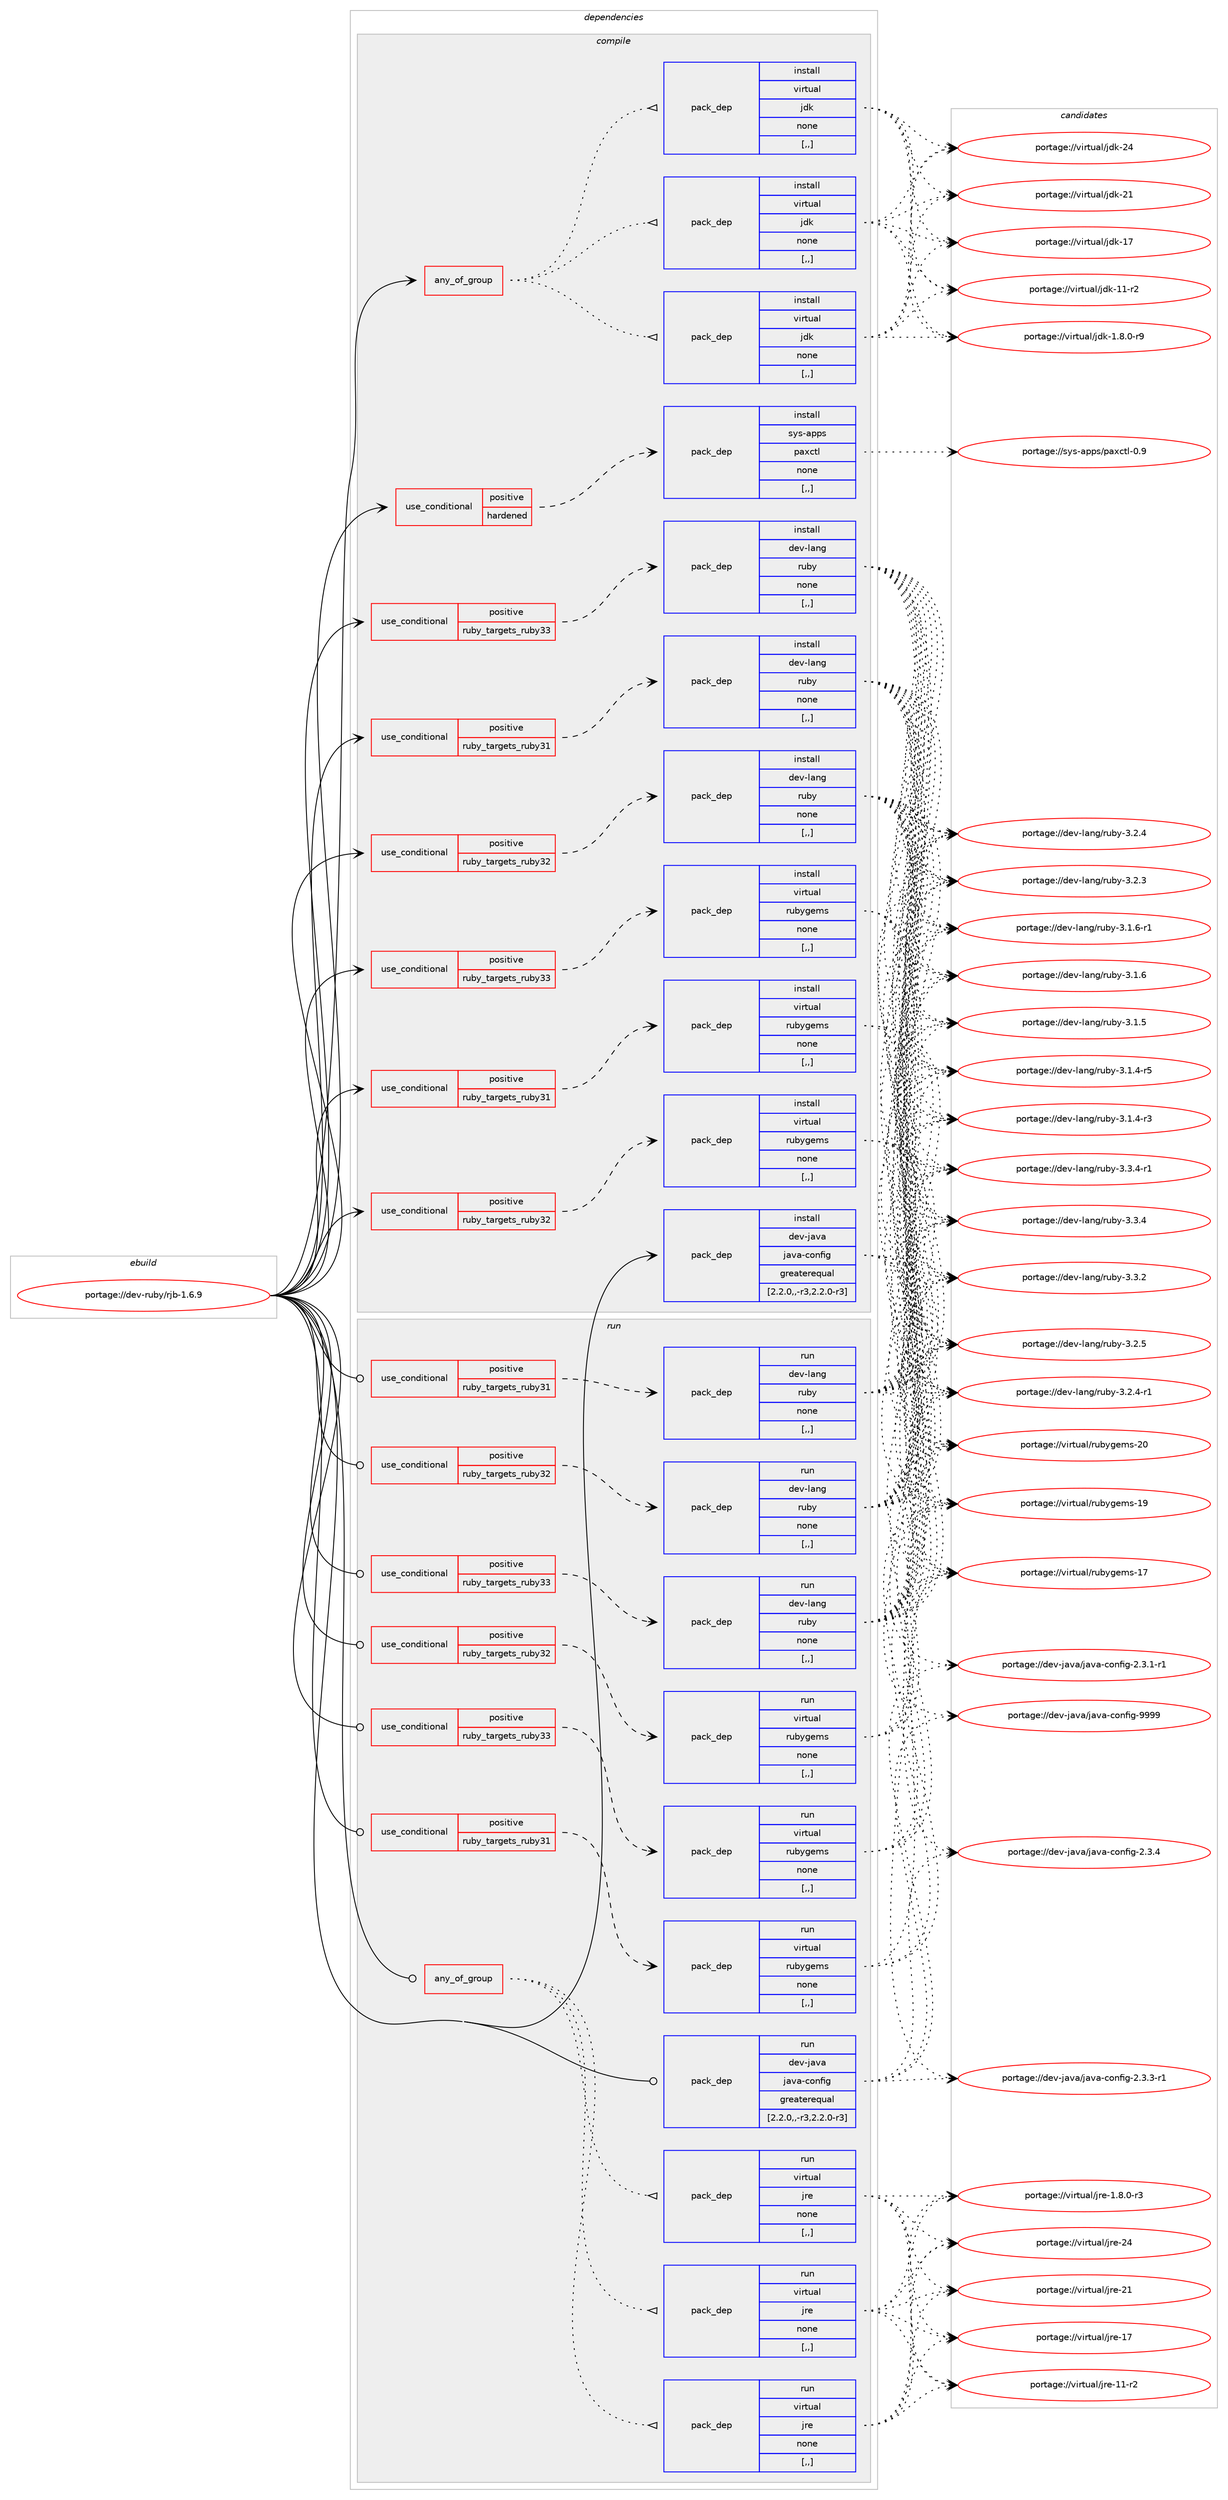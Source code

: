 digraph prolog {

# *************
# Graph options
# *************

newrank=true;
concentrate=true;
compound=true;
graph [rankdir=LR,fontname=Helvetica,fontsize=10,ranksep=1.5];#, ranksep=2.5, nodesep=0.2];
edge  [arrowhead=vee];
node  [fontname=Helvetica,fontsize=10];

# **********
# The ebuild
# **********

subgraph cluster_leftcol {
color=gray;
label=<<i>ebuild</i>>;
id [label="portage://dev-ruby/rjb-1.6.9", color=red, width=4, href="../dev-ruby/rjb-1.6.9.svg"];
}

# ****************
# The dependencies
# ****************

subgraph cluster_midcol {
color=gray;
label=<<i>dependencies</i>>;
subgraph cluster_compile {
fillcolor="#eeeeee";
style=filled;
label=<<i>compile</i>>;
subgraph any1208 {
dependency198813 [label=<<TABLE BORDER="0" CELLBORDER="1" CELLSPACING="0" CELLPADDING="4"><TR><TD CELLPADDING="10">any_of_group</TD></TR></TABLE>>, shape=none, color=red];subgraph pack142879 {
dependency198814 [label=<<TABLE BORDER="0" CELLBORDER="1" CELLSPACING="0" CELLPADDING="4" WIDTH="220"><TR><TD ROWSPAN="6" CELLPADDING="30">pack_dep</TD></TR><TR><TD WIDTH="110">install</TD></TR><TR><TD>virtual</TD></TR><TR><TD>jdk</TD></TR><TR><TD>none</TD></TR><TR><TD>[,,]</TD></TR></TABLE>>, shape=none, color=blue];
}
dependency198813:e -> dependency198814:w [weight=20,style="dotted",arrowhead="oinv"];
subgraph pack142880 {
dependency198815 [label=<<TABLE BORDER="0" CELLBORDER="1" CELLSPACING="0" CELLPADDING="4" WIDTH="220"><TR><TD ROWSPAN="6" CELLPADDING="30">pack_dep</TD></TR><TR><TD WIDTH="110">install</TD></TR><TR><TD>virtual</TD></TR><TR><TD>jdk</TD></TR><TR><TD>none</TD></TR><TR><TD>[,,]</TD></TR></TABLE>>, shape=none, color=blue];
}
dependency198813:e -> dependency198815:w [weight=20,style="dotted",arrowhead="oinv"];
subgraph pack142881 {
dependency198816 [label=<<TABLE BORDER="0" CELLBORDER="1" CELLSPACING="0" CELLPADDING="4" WIDTH="220"><TR><TD ROWSPAN="6" CELLPADDING="30">pack_dep</TD></TR><TR><TD WIDTH="110">install</TD></TR><TR><TD>virtual</TD></TR><TR><TD>jdk</TD></TR><TR><TD>none</TD></TR><TR><TD>[,,]</TD></TR></TABLE>>, shape=none, color=blue];
}
dependency198813:e -> dependency198816:w [weight=20,style="dotted",arrowhead="oinv"];
}
id:e -> dependency198813:w [weight=20,style="solid",arrowhead="vee"];
subgraph cond54576 {
dependency198817 [label=<<TABLE BORDER="0" CELLBORDER="1" CELLSPACING="0" CELLPADDING="4"><TR><TD ROWSPAN="3" CELLPADDING="10">use_conditional</TD></TR><TR><TD>positive</TD></TR><TR><TD>hardened</TD></TR></TABLE>>, shape=none, color=red];
subgraph pack142882 {
dependency198818 [label=<<TABLE BORDER="0" CELLBORDER="1" CELLSPACING="0" CELLPADDING="4" WIDTH="220"><TR><TD ROWSPAN="6" CELLPADDING="30">pack_dep</TD></TR><TR><TD WIDTH="110">install</TD></TR><TR><TD>sys-apps</TD></TR><TR><TD>paxctl</TD></TR><TR><TD>none</TD></TR><TR><TD>[,,]</TD></TR></TABLE>>, shape=none, color=blue];
}
dependency198817:e -> dependency198818:w [weight=20,style="dashed",arrowhead="vee"];
}
id:e -> dependency198817:w [weight=20,style="solid",arrowhead="vee"];
subgraph cond54577 {
dependency198819 [label=<<TABLE BORDER="0" CELLBORDER="1" CELLSPACING="0" CELLPADDING="4"><TR><TD ROWSPAN="3" CELLPADDING="10">use_conditional</TD></TR><TR><TD>positive</TD></TR><TR><TD>ruby_targets_ruby31</TD></TR></TABLE>>, shape=none, color=red];
subgraph pack142883 {
dependency198820 [label=<<TABLE BORDER="0" CELLBORDER="1" CELLSPACING="0" CELLPADDING="4" WIDTH="220"><TR><TD ROWSPAN="6" CELLPADDING="30">pack_dep</TD></TR><TR><TD WIDTH="110">install</TD></TR><TR><TD>dev-lang</TD></TR><TR><TD>ruby</TD></TR><TR><TD>none</TD></TR><TR><TD>[,,]</TD></TR></TABLE>>, shape=none, color=blue];
}
dependency198819:e -> dependency198820:w [weight=20,style="dashed",arrowhead="vee"];
}
id:e -> dependency198819:w [weight=20,style="solid",arrowhead="vee"];
subgraph cond54578 {
dependency198821 [label=<<TABLE BORDER="0" CELLBORDER="1" CELLSPACING="0" CELLPADDING="4"><TR><TD ROWSPAN="3" CELLPADDING="10">use_conditional</TD></TR><TR><TD>positive</TD></TR><TR><TD>ruby_targets_ruby31</TD></TR></TABLE>>, shape=none, color=red];
subgraph pack142884 {
dependency198822 [label=<<TABLE BORDER="0" CELLBORDER="1" CELLSPACING="0" CELLPADDING="4" WIDTH="220"><TR><TD ROWSPAN="6" CELLPADDING="30">pack_dep</TD></TR><TR><TD WIDTH="110">install</TD></TR><TR><TD>virtual</TD></TR><TR><TD>rubygems</TD></TR><TR><TD>none</TD></TR><TR><TD>[,,]</TD></TR></TABLE>>, shape=none, color=blue];
}
dependency198821:e -> dependency198822:w [weight=20,style="dashed",arrowhead="vee"];
}
id:e -> dependency198821:w [weight=20,style="solid",arrowhead="vee"];
subgraph cond54579 {
dependency198823 [label=<<TABLE BORDER="0" CELLBORDER="1" CELLSPACING="0" CELLPADDING="4"><TR><TD ROWSPAN="3" CELLPADDING="10">use_conditional</TD></TR><TR><TD>positive</TD></TR><TR><TD>ruby_targets_ruby32</TD></TR></TABLE>>, shape=none, color=red];
subgraph pack142885 {
dependency198824 [label=<<TABLE BORDER="0" CELLBORDER="1" CELLSPACING="0" CELLPADDING="4" WIDTH="220"><TR><TD ROWSPAN="6" CELLPADDING="30">pack_dep</TD></TR><TR><TD WIDTH="110">install</TD></TR><TR><TD>dev-lang</TD></TR><TR><TD>ruby</TD></TR><TR><TD>none</TD></TR><TR><TD>[,,]</TD></TR></TABLE>>, shape=none, color=blue];
}
dependency198823:e -> dependency198824:w [weight=20,style="dashed",arrowhead="vee"];
}
id:e -> dependency198823:w [weight=20,style="solid",arrowhead="vee"];
subgraph cond54580 {
dependency198825 [label=<<TABLE BORDER="0" CELLBORDER="1" CELLSPACING="0" CELLPADDING="4"><TR><TD ROWSPAN="3" CELLPADDING="10">use_conditional</TD></TR><TR><TD>positive</TD></TR><TR><TD>ruby_targets_ruby32</TD></TR></TABLE>>, shape=none, color=red];
subgraph pack142886 {
dependency198826 [label=<<TABLE BORDER="0" CELLBORDER="1" CELLSPACING="0" CELLPADDING="4" WIDTH="220"><TR><TD ROWSPAN="6" CELLPADDING="30">pack_dep</TD></TR><TR><TD WIDTH="110">install</TD></TR><TR><TD>virtual</TD></TR><TR><TD>rubygems</TD></TR><TR><TD>none</TD></TR><TR><TD>[,,]</TD></TR></TABLE>>, shape=none, color=blue];
}
dependency198825:e -> dependency198826:w [weight=20,style="dashed",arrowhead="vee"];
}
id:e -> dependency198825:w [weight=20,style="solid",arrowhead="vee"];
subgraph cond54581 {
dependency198827 [label=<<TABLE BORDER="0" CELLBORDER="1" CELLSPACING="0" CELLPADDING="4"><TR><TD ROWSPAN="3" CELLPADDING="10">use_conditional</TD></TR><TR><TD>positive</TD></TR><TR><TD>ruby_targets_ruby33</TD></TR></TABLE>>, shape=none, color=red];
subgraph pack142887 {
dependency198828 [label=<<TABLE BORDER="0" CELLBORDER="1" CELLSPACING="0" CELLPADDING="4" WIDTH="220"><TR><TD ROWSPAN="6" CELLPADDING="30">pack_dep</TD></TR><TR><TD WIDTH="110">install</TD></TR><TR><TD>dev-lang</TD></TR><TR><TD>ruby</TD></TR><TR><TD>none</TD></TR><TR><TD>[,,]</TD></TR></TABLE>>, shape=none, color=blue];
}
dependency198827:e -> dependency198828:w [weight=20,style="dashed",arrowhead="vee"];
}
id:e -> dependency198827:w [weight=20,style="solid",arrowhead="vee"];
subgraph cond54582 {
dependency198829 [label=<<TABLE BORDER="0" CELLBORDER="1" CELLSPACING="0" CELLPADDING="4"><TR><TD ROWSPAN="3" CELLPADDING="10">use_conditional</TD></TR><TR><TD>positive</TD></TR><TR><TD>ruby_targets_ruby33</TD></TR></TABLE>>, shape=none, color=red];
subgraph pack142888 {
dependency198830 [label=<<TABLE BORDER="0" CELLBORDER="1" CELLSPACING="0" CELLPADDING="4" WIDTH="220"><TR><TD ROWSPAN="6" CELLPADDING="30">pack_dep</TD></TR><TR><TD WIDTH="110">install</TD></TR><TR><TD>virtual</TD></TR><TR><TD>rubygems</TD></TR><TR><TD>none</TD></TR><TR><TD>[,,]</TD></TR></TABLE>>, shape=none, color=blue];
}
dependency198829:e -> dependency198830:w [weight=20,style="dashed",arrowhead="vee"];
}
id:e -> dependency198829:w [weight=20,style="solid",arrowhead="vee"];
subgraph pack142889 {
dependency198831 [label=<<TABLE BORDER="0" CELLBORDER="1" CELLSPACING="0" CELLPADDING="4" WIDTH="220"><TR><TD ROWSPAN="6" CELLPADDING="30">pack_dep</TD></TR><TR><TD WIDTH="110">install</TD></TR><TR><TD>dev-java</TD></TR><TR><TD>java-config</TD></TR><TR><TD>greaterequal</TD></TR><TR><TD>[2.2.0,,-r3,2.2.0-r3]</TD></TR></TABLE>>, shape=none, color=blue];
}
id:e -> dependency198831:w [weight=20,style="solid",arrowhead="vee"];
}
subgraph cluster_compileandrun {
fillcolor="#eeeeee";
style=filled;
label=<<i>compile and run</i>>;
}
subgraph cluster_run {
fillcolor="#eeeeee";
style=filled;
label=<<i>run</i>>;
subgraph any1209 {
dependency198832 [label=<<TABLE BORDER="0" CELLBORDER="1" CELLSPACING="0" CELLPADDING="4"><TR><TD CELLPADDING="10">any_of_group</TD></TR></TABLE>>, shape=none, color=red];subgraph pack142890 {
dependency198833 [label=<<TABLE BORDER="0" CELLBORDER="1" CELLSPACING="0" CELLPADDING="4" WIDTH="220"><TR><TD ROWSPAN="6" CELLPADDING="30">pack_dep</TD></TR><TR><TD WIDTH="110">run</TD></TR><TR><TD>virtual</TD></TR><TR><TD>jre</TD></TR><TR><TD>none</TD></TR><TR><TD>[,,]</TD></TR></TABLE>>, shape=none, color=blue];
}
dependency198832:e -> dependency198833:w [weight=20,style="dotted",arrowhead="oinv"];
subgraph pack142891 {
dependency198834 [label=<<TABLE BORDER="0" CELLBORDER="1" CELLSPACING="0" CELLPADDING="4" WIDTH="220"><TR><TD ROWSPAN="6" CELLPADDING="30">pack_dep</TD></TR><TR><TD WIDTH="110">run</TD></TR><TR><TD>virtual</TD></TR><TR><TD>jre</TD></TR><TR><TD>none</TD></TR><TR><TD>[,,]</TD></TR></TABLE>>, shape=none, color=blue];
}
dependency198832:e -> dependency198834:w [weight=20,style="dotted",arrowhead="oinv"];
subgraph pack142892 {
dependency198835 [label=<<TABLE BORDER="0" CELLBORDER="1" CELLSPACING="0" CELLPADDING="4" WIDTH="220"><TR><TD ROWSPAN="6" CELLPADDING="30">pack_dep</TD></TR><TR><TD WIDTH="110">run</TD></TR><TR><TD>virtual</TD></TR><TR><TD>jre</TD></TR><TR><TD>none</TD></TR><TR><TD>[,,]</TD></TR></TABLE>>, shape=none, color=blue];
}
dependency198832:e -> dependency198835:w [weight=20,style="dotted",arrowhead="oinv"];
}
id:e -> dependency198832:w [weight=20,style="solid",arrowhead="odot"];
subgraph cond54583 {
dependency198836 [label=<<TABLE BORDER="0" CELLBORDER="1" CELLSPACING="0" CELLPADDING="4"><TR><TD ROWSPAN="3" CELLPADDING="10">use_conditional</TD></TR><TR><TD>positive</TD></TR><TR><TD>ruby_targets_ruby31</TD></TR></TABLE>>, shape=none, color=red];
subgraph pack142893 {
dependency198837 [label=<<TABLE BORDER="0" CELLBORDER="1" CELLSPACING="0" CELLPADDING="4" WIDTH="220"><TR><TD ROWSPAN="6" CELLPADDING="30">pack_dep</TD></TR><TR><TD WIDTH="110">run</TD></TR><TR><TD>dev-lang</TD></TR><TR><TD>ruby</TD></TR><TR><TD>none</TD></TR><TR><TD>[,,]</TD></TR></TABLE>>, shape=none, color=blue];
}
dependency198836:e -> dependency198837:w [weight=20,style="dashed",arrowhead="vee"];
}
id:e -> dependency198836:w [weight=20,style="solid",arrowhead="odot"];
subgraph cond54584 {
dependency198838 [label=<<TABLE BORDER="0" CELLBORDER="1" CELLSPACING="0" CELLPADDING="4"><TR><TD ROWSPAN="3" CELLPADDING="10">use_conditional</TD></TR><TR><TD>positive</TD></TR><TR><TD>ruby_targets_ruby31</TD></TR></TABLE>>, shape=none, color=red];
subgraph pack142894 {
dependency198839 [label=<<TABLE BORDER="0" CELLBORDER="1" CELLSPACING="0" CELLPADDING="4" WIDTH="220"><TR><TD ROWSPAN="6" CELLPADDING="30">pack_dep</TD></TR><TR><TD WIDTH="110">run</TD></TR><TR><TD>virtual</TD></TR><TR><TD>rubygems</TD></TR><TR><TD>none</TD></TR><TR><TD>[,,]</TD></TR></TABLE>>, shape=none, color=blue];
}
dependency198838:e -> dependency198839:w [weight=20,style="dashed",arrowhead="vee"];
}
id:e -> dependency198838:w [weight=20,style="solid",arrowhead="odot"];
subgraph cond54585 {
dependency198840 [label=<<TABLE BORDER="0" CELLBORDER="1" CELLSPACING="0" CELLPADDING="4"><TR><TD ROWSPAN="3" CELLPADDING="10">use_conditional</TD></TR><TR><TD>positive</TD></TR><TR><TD>ruby_targets_ruby32</TD></TR></TABLE>>, shape=none, color=red];
subgraph pack142895 {
dependency198841 [label=<<TABLE BORDER="0" CELLBORDER="1" CELLSPACING="0" CELLPADDING="4" WIDTH="220"><TR><TD ROWSPAN="6" CELLPADDING="30">pack_dep</TD></TR><TR><TD WIDTH="110">run</TD></TR><TR><TD>dev-lang</TD></TR><TR><TD>ruby</TD></TR><TR><TD>none</TD></TR><TR><TD>[,,]</TD></TR></TABLE>>, shape=none, color=blue];
}
dependency198840:e -> dependency198841:w [weight=20,style="dashed",arrowhead="vee"];
}
id:e -> dependency198840:w [weight=20,style="solid",arrowhead="odot"];
subgraph cond54586 {
dependency198842 [label=<<TABLE BORDER="0" CELLBORDER="1" CELLSPACING="0" CELLPADDING="4"><TR><TD ROWSPAN="3" CELLPADDING="10">use_conditional</TD></TR><TR><TD>positive</TD></TR><TR><TD>ruby_targets_ruby32</TD></TR></TABLE>>, shape=none, color=red];
subgraph pack142896 {
dependency198843 [label=<<TABLE BORDER="0" CELLBORDER="1" CELLSPACING="0" CELLPADDING="4" WIDTH="220"><TR><TD ROWSPAN="6" CELLPADDING="30">pack_dep</TD></TR><TR><TD WIDTH="110">run</TD></TR><TR><TD>virtual</TD></TR><TR><TD>rubygems</TD></TR><TR><TD>none</TD></TR><TR><TD>[,,]</TD></TR></TABLE>>, shape=none, color=blue];
}
dependency198842:e -> dependency198843:w [weight=20,style="dashed",arrowhead="vee"];
}
id:e -> dependency198842:w [weight=20,style="solid",arrowhead="odot"];
subgraph cond54587 {
dependency198844 [label=<<TABLE BORDER="0" CELLBORDER="1" CELLSPACING="0" CELLPADDING="4"><TR><TD ROWSPAN="3" CELLPADDING="10">use_conditional</TD></TR><TR><TD>positive</TD></TR><TR><TD>ruby_targets_ruby33</TD></TR></TABLE>>, shape=none, color=red];
subgraph pack142897 {
dependency198845 [label=<<TABLE BORDER="0" CELLBORDER="1" CELLSPACING="0" CELLPADDING="4" WIDTH="220"><TR><TD ROWSPAN="6" CELLPADDING="30">pack_dep</TD></TR><TR><TD WIDTH="110">run</TD></TR><TR><TD>dev-lang</TD></TR><TR><TD>ruby</TD></TR><TR><TD>none</TD></TR><TR><TD>[,,]</TD></TR></TABLE>>, shape=none, color=blue];
}
dependency198844:e -> dependency198845:w [weight=20,style="dashed",arrowhead="vee"];
}
id:e -> dependency198844:w [weight=20,style="solid",arrowhead="odot"];
subgraph cond54588 {
dependency198846 [label=<<TABLE BORDER="0" CELLBORDER="1" CELLSPACING="0" CELLPADDING="4"><TR><TD ROWSPAN="3" CELLPADDING="10">use_conditional</TD></TR><TR><TD>positive</TD></TR><TR><TD>ruby_targets_ruby33</TD></TR></TABLE>>, shape=none, color=red];
subgraph pack142898 {
dependency198847 [label=<<TABLE BORDER="0" CELLBORDER="1" CELLSPACING="0" CELLPADDING="4" WIDTH="220"><TR><TD ROWSPAN="6" CELLPADDING="30">pack_dep</TD></TR><TR><TD WIDTH="110">run</TD></TR><TR><TD>virtual</TD></TR><TR><TD>rubygems</TD></TR><TR><TD>none</TD></TR><TR><TD>[,,]</TD></TR></TABLE>>, shape=none, color=blue];
}
dependency198846:e -> dependency198847:w [weight=20,style="dashed",arrowhead="vee"];
}
id:e -> dependency198846:w [weight=20,style="solid",arrowhead="odot"];
subgraph pack142899 {
dependency198848 [label=<<TABLE BORDER="0" CELLBORDER="1" CELLSPACING="0" CELLPADDING="4" WIDTH="220"><TR><TD ROWSPAN="6" CELLPADDING="30">pack_dep</TD></TR><TR><TD WIDTH="110">run</TD></TR><TR><TD>dev-java</TD></TR><TR><TD>java-config</TD></TR><TR><TD>greaterequal</TD></TR><TR><TD>[2.2.0,,-r3,2.2.0-r3]</TD></TR></TABLE>>, shape=none, color=blue];
}
id:e -> dependency198848:w [weight=20,style="solid",arrowhead="odot"];
}
}

# **************
# The candidates
# **************

subgraph cluster_choices {
rank=same;
color=gray;
label=<<i>candidates</i>>;

subgraph choice142879 {
color=black;
nodesep=1;
choice1181051141161179710847106100107455052 [label="portage://virtual/jdk-24", color=red, width=4,href="../virtual/jdk-24.svg"];
choice1181051141161179710847106100107455049 [label="portage://virtual/jdk-21", color=red, width=4,href="../virtual/jdk-21.svg"];
choice1181051141161179710847106100107454955 [label="portage://virtual/jdk-17", color=red, width=4,href="../virtual/jdk-17.svg"];
choice11810511411611797108471061001074549494511450 [label="portage://virtual/jdk-11-r2", color=red, width=4,href="../virtual/jdk-11-r2.svg"];
choice11810511411611797108471061001074549465646484511457 [label="portage://virtual/jdk-1.8.0-r9", color=red, width=4,href="../virtual/jdk-1.8.0-r9.svg"];
dependency198814:e -> choice1181051141161179710847106100107455052:w [style=dotted,weight="100"];
dependency198814:e -> choice1181051141161179710847106100107455049:w [style=dotted,weight="100"];
dependency198814:e -> choice1181051141161179710847106100107454955:w [style=dotted,weight="100"];
dependency198814:e -> choice11810511411611797108471061001074549494511450:w [style=dotted,weight="100"];
dependency198814:e -> choice11810511411611797108471061001074549465646484511457:w [style=dotted,weight="100"];
}
subgraph choice142880 {
color=black;
nodesep=1;
choice1181051141161179710847106100107455052 [label="portage://virtual/jdk-24", color=red, width=4,href="../virtual/jdk-24.svg"];
choice1181051141161179710847106100107455049 [label="portage://virtual/jdk-21", color=red, width=4,href="../virtual/jdk-21.svg"];
choice1181051141161179710847106100107454955 [label="portage://virtual/jdk-17", color=red, width=4,href="../virtual/jdk-17.svg"];
choice11810511411611797108471061001074549494511450 [label="portage://virtual/jdk-11-r2", color=red, width=4,href="../virtual/jdk-11-r2.svg"];
choice11810511411611797108471061001074549465646484511457 [label="portage://virtual/jdk-1.8.0-r9", color=red, width=4,href="../virtual/jdk-1.8.0-r9.svg"];
dependency198815:e -> choice1181051141161179710847106100107455052:w [style=dotted,weight="100"];
dependency198815:e -> choice1181051141161179710847106100107455049:w [style=dotted,weight="100"];
dependency198815:e -> choice1181051141161179710847106100107454955:w [style=dotted,weight="100"];
dependency198815:e -> choice11810511411611797108471061001074549494511450:w [style=dotted,weight="100"];
dependency198815:e -> choice11810511411611797108471061001074549465646484511457:w [style=dotted,weight="100"];
}
subgraph choice142881 {
color=black;
nodesep=1;
choice1181051141161179710847106100107455052 [label="portage://virtual/jdk-24", color=red, width=4,href="../virtual/jdk-24.svg"];
choice1181051141161179710847106100107455049 [label="portage://virtual/jdk-21", color=red, width=4,href="../virtual/jdk-21.svg"];
choice1181051141161179710847106100107454955 [label="portage://virtual/jdk-17", color=red, width=4,href="../virtual/jdk-17.svg"];
choice11810511411611797108471061001074549494511450 [label="portage://virtual/jdk-11-r2", color=red, width=4,href="../virtual/jdk-11-r2.svg"];
choice11810511411611797108471061001074549465646484511457 [label="portage://virtual/jdk-1.8.0-r9", color=red, width=4,href="../virtual/jdk-1.8.0-r9.svg"];
dependency198816:e -> choice1181051141161179710847106100107455052:w [style=dotted,weight="100"];
dependency198816:e -> choice1181051141161179710847106100107455049:w [style=dotted,weight="100"];
dependency198816:e -> choice1181051141161179710847106100107454955:w [style=dotted,weight="100"];
dependency198816:e -> choice11810511411611797108471061001074549494511450:w [style=dotted,weight="100"];
dependency198816:e -> choice11810511411611797108471061001074549465646484511457:w [style=dotted,weight="100"];
}
subgraph choice142882 {
color=black;
nodesep=1;
choice115121115459711211211547112971209911610845484657 [label="portage://sys-apps/paxctl-0.9", color=red, width=4,href="../sys-apps/paxctl-0.9.svg"];
dependency198818:e -> choice115121115459711211211547112971209911610845484657:w [style=dotted,weight="100"];
}
subgraph choice142883 {
color=black;
nodesep=1;
choice100101118451089711010347114117981214551465146524511449 [label="portage://dev-lang/ruby-3.3.4-r1", color=red, width=4,href="../dev-lang/ruby-3.3.4-r1.svg"];
choice10010111845108971101034711411798121455146514652 [label="portage://dev-lang/ruby-3.3.4", color=red, width=4,href="../dev-lang/ruby-3.3.4.svg"];
choice10010111845108971101034711411798121455146514650 [label="portage://dev-lang/ruby-3.3.2", color=red, width=4,href="../dev-lang/ruby-3.3.2.svg"];
choice10010111845108971101034711411798121455146504653 [label="portage://dev-lang/ruby-3.2.5", color=red, width=4,href="../dev-lang/ruby-3.2.5.svg"];
choice100101118451089711010347114117981214551465046524511449 [label="portage://dev-lang/ruby-3.2.4-r1", color=red, width=4,href="../dev-lang/ruby-3.2.4-r1.svg"];
choice10010111845108971101034711411798121455146504652 [label="portage://dev-lang/ruby-3.2.4", color=red, width=4,href="../dev-lang/ruby-3.2.4.svg"];
choice10010111845108971101034711411798121455146504651 [label="portage://dev-lang/ruby-3.2.3", color=red, width=4,href="../dev-lang/ruby-3.2.3.svg"];
choice100101118451089711010347114117981214551464946544511449 [label="portage://dev-lang/ruby-3.1.6-r1", color=red, width=4,href="../dev-lang/ruby-3.1.6-r1.svg"];
choice10010111845108971101034711411798121455146494654 [label="portage://dev-lang/ruby-3.1.6", color=red, width=4,href="../dev-lang/ruby-3.1.6.svg"];
choice10010111845108971101034711411798121455146494653 [label="portage://dev-lang/ruby-3.1.5", color=red, width=4,href="../dev-lang/ruby-3.1.5.svg"];
choice100101118451089711010347114117981214551464946524511453 [label="portage://dev-lang/ruby-3.1.4-r5", color=red, width=4,href="../dev-lang/ruby-3.1.4-r5.svg"];
choice100101118451089711010347114117981214551464946524511451 [label="portage://dev-lang/ruby-3.1.4-r3", color=red, width=4,href="../dev-lang/ruby-3.1.4-r3.svg"];
dependency198820:e -> choice100101118451089711010347114117981214551465146524511449:w [style=dotted,weight="100"];
dependency198820:e -> choice10010111845108971101034711411798121455146514652:w [style=dotted,weight="100"];
dependency198820:e -> choice10010111845108971101034711411798121455146514650:w [style=dotted,weight="100"];
dependency198820:e -> choice10010111845108971101034711411798121455146504653:w [style=dotted,weight="100"];
dependency198820:e -> choice100101118451089711010347114117981214551465046524511449:w [style=dotted,weight="100"];
dependency198820:e -> choice10010111845108971101034711411798121455146504652:w [style=dotted,weight="100"];
dependency198820:e -> choice10010111845108971101034711411798121455146504651:w [style=dotted,weight="100"];
dependency198820:e -> choice100101118451089711010347114117981214551464946544511449:w [style=dotted,weight="100"];
dependency198820:e -> choice10010111845108971101034711411798121455146494654:w [style=dotted,weight="100"];
dependency198820:e -> choice10010111845108971101034711411798121455146494653:w [style=dotted,weight="100"];
dependency198820:e -> choice100101118451089711010347114117981214551464946524511453:w [style=dotted,weight="100"];
dependency198820:e -> choice100101118451089711010347114117981214551464946524511451:w [style=dotted,weight="100"];
}
subgraph choice142884 {
color=black;
nodesep=1;
choice118105114116117971084711411798121103101109115455048 [label="portage://virtual/rubygems-20", color=red, width=4,href="../virtual/rubygems-20.svg"];
choice118105114116117971084711411798121103101109115454957 [label="portage://virtual/rubygems-19", color=red, width=4,href="../virtual/rubygems-19.svg"];
choice118105114116117971084711411798121103101109115454955 [label="portage://virtual/rubygems-17", color=red, width=4,href="../virtual/rubygems-17.svg"];
dependency198822:e -> choice118105114116117971084711411798121103101109115455048:w [style=dotted,weight="100"];
dependency198822:e -> choice118105114116117971084711411798121103101109115454957:w [style=dotted,weight="100"];
dependency198822:e -> choice118105114116117971084711411798121103101109115454955:w [style=dotted,weight="100"];
}
subgraph choice142885 {
color=black;
nodesep=1;
choice100101118451089711010347114117981214551465146524511449 [label="portage://dev-lang/ruby-3.3.4-r1", color=red, width=4,href="../dev-lang/ruby-3.3.4-r1.svg"];
choice10010111845108971101034711411798121455146514652 [label="portage://dev-lang/ruby-3.3.4", color=red, width=4,href="../dev-lang/ruby-3.3.4.svg"];
choice10010111845108971101034711411798121455146514650 [label="portage://dev-lang/ruby-3.3.2", color=red, width=4,href="../dev-lang/ruby-3.3.2.svg"];
choice10010111845108971101034711411798121455146504653 [label="portage://dev-lang/ruby-3.2.5", color=red, width=4,href="../dev-lang/ruby-3.2.5.svg"];
choice100101118451089711010347114117981214551465046524511449 [label="portage://dev-lang/ruby-3.2.4-r1", color=red, width=4,href="../dev-lang/ruby-3.2.4-r1.svg"];
choice10010111845108971101034711411798121455146504652 [label="portage://dev-lang/ruby-3.2.4", color=red, width=4,href="../dev-lang/ruby-3.2.4.svg"];
choice10010111845108971101034711411798121455146504651 [label="portage://dev-lang/ruby-3.2.3", color=red, width=4,href="../dev-lang/ruby-3.2.3.svg"];
choice100101118451089711010347114117981214551464946544511449 [label="portage://dev-lang/ruby-3.1.6-r1", color=red, width=4,href="../dev-lang/ruby-3.1.6-r1.svg"];
choice10010111845108971101034711411798121455146494654 [label="portage://dev-lang/ruby-3.1.6", color=red, width=4,href="../dev-lang/ruby-3.1.6.svg"];
choice10010111845108971101034711411798121455146494653 [label="portage://dev-lang/ruby-3.1.5", color=red, width=4,href="../dev-lang/ruby-3.1.5.svg"];
choice100101118451089711010347114117981214551464946524511453 [label="portage://dev-lang/ruby-3.1.4-r5", color=red, width=4,href="../dev-lang/ruby-3.1.4-r5.svg"];
choice100101118451089711010347114117981214551464946524511451 [label="portage://dev-lang/ruby-3.1.4-r3", color=red, width=4,href="../dev-lang/ruby-3.1.4-r3.svg"];
dependency198824:e -> choice100101118451089711010347114117981214551465146524511449:w [style=dotted,weight="100"];
dependency198824:e -> choice10010111845108971101034711411798121455146514652:w [style=dotted,weight="100"];
dependency198824:e -> choice10010111845108971101034711411798121455146514650:w [style=dotted,weight="100"];
dependency198824:e -> choice10010111845108971101034711411798121455146504653:w [style=dotted,weight="100"];
dependency198824:e -> choice100101118451089711010347114117981214551465046524511449:w [style=dotted,weight="100"];
dependency198824:e -> choice10010111845108971101034711411798121455146504652:w [style=dotted,weight="100"];
dependency198824:e -> choice10010111845108971101034711411798121455146504651:w [style=dotted,weight="100"];
dependency198824:e -> choice100101118451089711010347114117981214551464946544511449:w [style=dotted,weight="100"];
dependency198824:e -> choice10010111845108971101034711411798121455146494654:w [style=dotted,weight="100"];
dependency198824:e -> choice10010111845108971101034711411798121455146494653:w [style=dotted,weight="100"];
dependency198824:e -> choice100101118451089711010347114117981214551464946524511453:w [style=dotted,weight="100"];
dependency198824:e -> choice100101118451089711010347114117981214551464946524511451:w [style=dotted,weight="100"];
}
subgraph choice142886 {
color=black;
nodesep=1;
choice118105114116117971084711411798121103101109115455048 [label="portage://virtual/rubygems-20", color=red, width=4,href="../virtual/rubygems-20.svg"];
choice118105114116117971084711411798121103101109115454957 [label="portage://virtual/rubygems-19", color=red, width=4,href="../virtual/rubygems-19.svg"];
choice118105114116117971084711411798121103101109115454955 [label="portage://virtual/rubygems-17", color=red, width=4,href="../virtual/rubygems-17.svg"];
dependency198826:e -> choice118105114116117971084711411798121103101109115455048:w [style=dotted,weight="100"];
dependency198826:e -> choice118105114116117971084711411798121103101109115454957:w [style=dotted,weight="100"];
dependency198826:e -> choice118105114116117971084711411798121103101109115454955:w [style=dotted,weight="100"];
}
subgraph choice142887 {
color=black;
nodesep=1;
choice100101118451089711010347114117981214551465146524511449 [label="portage://dev-lang/ruby-3.3.4-r1", color=red, width=4,href="../dev-lang/ruby-3.3.4-r1.svg"];
choice10010111845108971101034711411798121455146514652 [label="portage://dev-lang/ruby-3.3.4", color=red, width=4,href="../dev-lang/ruby-3.3.4.svg"];
choice10010111845108971101034711411798121455146514650 [label="portage://dev-lang/ruby-3.3.2", color=red, width=4,href="../dev-lang/ruby-3.3.2.svg"];
choice10010111845108971101034711411798121455146504653 [label="portage://dev-lang/ruby-3.2.5", color=red, width=4,href="../dev-lang/ruby-3.2.5.svg"];
choice100101118451089711010347114117981214551465046524511449 [label="portage://dev-lang/ruby-3.2.4-r1", color=red, width=4,href="../dev-lang/ruby-3.2.4-r1.svg"];
choice10010111845108971101034711411798121455146504652 [label="portage://dev-lang/ruby-3.2.4", color=red, width=4,href="../dev-lang/ruby-3.2.4.svg"];
choice10010111845108971101034711411798121455146504651 [label="portage://dev-lang/ruby-3.2.3", color=red, width=4,href="../dev-lang/ruby-3.2.3.svg"];
choice100101118451089711010347114117981214551464946544511449 [label="portage://dev-lang/ruby-3.1.6-r1", color=red, width=4,href="../dev-lang/ruby-3.1.6-r1.svg"];
choice10010111845108971101034711411798121455146494654 [label="portage://dev-lang/ruby-3.1.6", color=red, width=4,href="../dev-lang/ruby-3.1.6.svg"];
choice10010111845108971101034711411798121455146494653 [label="portage://dev-lang/ruby-3.1.5", color=red, width=4,href="../dev-lang/ruby-3.1.5.svg"];
choice100101118451089711010347114117981214551464946524511453 [label="portage://dev-lang/ruby-3.1.4-r5", color=red, width=4,href="../dev-lang/ruby-3.1.4-r5.svg"];
choice100101118451089711010347114117981214551464946524511451 [label="portage://dev-lang/ruby-3.1.4-r3", color=red, width=4,href="../dev-lang/ruby-3.1.4-r3.svg"];
dependency198828:e -> choice100101118451089711010347114117981214551465146524511449:w [style=dotted,weight="100"];
dependency198828:e -> choice10010111845108971101034711411798121455146514652:w [style=dotted,weight="100"];
dependency198828:e -> choice10010111845108971101034711411798121455146514650:w [style=dotted,weight="100"];
dependency198828:e -> choice10010111845108971101034711411798121455146504653:w [style=dotted,weight="100"];
dependency198828:e -> choice100101118451089711010347114117981214551465046524511449:w [style=dotted,weight="100"];
dependency198828:e -> choice10010111845108971101034711411798121455146504652:w [style=dotted,weight="100"];
dependency198828:e -> choice10010111845108971101034711411798121455146504651:w [style=dotted,weight="100"];
dependency198828:e -> choice100101118451089711010347114117981214551464946544511449:w [style=dotted,weight="100"];
dependency198828:e -> choice10010111845108971101034711411798121455146494654:w [style=dotted,weight="100"];
dependency198828:e -> choice10010111845108971101034711411798121455146494653:w [style=dotted,weight="100"];
dependency198828:e -> choice100101118451089711010347114117981214551464946524511453:w [style=dotted,weight="100"];
dependency198828:e -> choice100101118451089711010347114117981214551464946524511451:w [style=dotted,weight="100"];
}
subgraph choice142888 {
color=black;
nodesep=1;
choice118105114116117971084711411798121103101109115455048 [label="portage://virtual/rubygems-20", color=red, width=4,href="../virtual/rubygems-20.svg"];
choice118105114116117971084711411798121103101109115454957 [label="portage://virtual/rubygems-19", color=red, width=4,href="../virtual/rubygems-19.svg"];
choice118105114116117971084711411798121103101109115454955 [label="portage://virtual/rubygems-17", color=red, width=4,href="../virtual/rubygems-17.svg"];
dependency198830:e -> choice118105114116117971084711411798121103101109115455048:w [style=dotted,weight="100"];
dependency198830:e -> choice118105114116117971084711411798121103101109115454957:w [style=dotted,weight="100"];
dependency198830:e -> choice118105114116117971084711411798121103101109115454955:w [style=dotted,weight="100"];
}
subgraph choice142889 {
color=black;
nodesep=1;
choice10010111845106971189747106971189745991111101021051034557575757 [label="portage://dev-java/java-config-9999", color=red, width=4,href="../dev-java/java-config-9999.svg"];
choice1001011184510697118974710697118974599111110102105103455046514652 [label="portage://dev-java/java-config-2.3.4", color=red, width=4,href="../dev-java/java-config-2.3.4.svg"];
choice10010111845106971189747106971189745991111101021051034550465146514511449 [label="portage://dev-java/java-config-2.3.3-r1", color=red, width=4,href="../dev-java/java-config-2.3.3-r1.svg"];
choice10010111845106971189747106971189745991111101021051034550465146494511449 [label="portage://dev-java/java-config-2.3.1-r1", color=red, width=4,href="../dev-java/java-config-2.3.1-r1.svg"];
dependency198831:e -> choice10010111845106971189747106971189745991111101021051034557575757:w [style=dotted,weight="100"];
dependency198831:e -> choice1001011184510697118974710697118974599111110102105103455046514652:w [style=dotted,weight="100"];
dependency198831:e -> choice10010111845106971189747106971189745991111101021051034550465146514511449:w [style=dotted,weight="100"];
dependency198831:e -> choice10010111845106971189747106971189745991111101021051034550465146494511449:w [style=dotted,weight="100"];
}
subgraph choice142890 {
color=black;
nodesep=1;
choice1181051141161179710847106114101455052 [label="portage://virtual/jre-24", color=red, width=4,href="../virtual/jre-24.svg"];
choice1181051141161179710847106114101455049 [label="portage://virtual/jre-21", color=red, width=4,href="../virtual/jre-21.svg"];
choice1181051141161179710847106114101454955 [label="portage://virtual/jre-17", color=red, width=4,href="../virtual/jre-17.svg"];
choice11810511411611797108471061141014549494511450 [label="portage://virtual/jre-11-r2", color=red, width=4,href="../virtual/jre-11-r2.svg"];
choice11810511411611797108471061141014549465646484511451 [label="portage://virtual/jre-1.8.0-r3", color=red, width=4,href="../virtual/jre-1.8.0-r3.svg"];
dependency198833:e -> choice1181051141161179710847106114101455052:w [style=dotted,weight="100"];
dependency198833:e -> choice1181051141161179710847106114101455049:w [style=dotted,weight="100"];
dependency198833:e -> choice1181051141161179710847106114101454955:w [style=dotted,weight="100"];
dependency198833:e -> choice11810511411611797108471061141014549494511450:w [style=dotted,weight="100"];
dependency198833:e -> choice11810511411611797108471061141014549465646484511451:w [style=dotted,weight="100"];
}
subgraph choice142891 {
color=black;
nodesep=1;
choice1181051141161179710847106114101455052 [label="portage://virtual/jre-24", color=red, width=4,href="../virtual/jre-24.svg"];
choice1181051141161179710847106114101455049 [label="portage://virtual/jre-21", color=red, width=4,href="../virtual/jre-21.svg"];
choice1181051141161179710847106114101454955 [label="portage://virtual/jre-17", color=red, width=4,href="../virtual/jre-17.svg"];
choice11810511411611797108471061141014549494511450 [label="portage://virtual/jre-11-r2", color=red, width=4,href="../virtual/jre-11-r2.svg"];
choice11810511411611797108471061141014549465646484511451 [label="portage://virtual/jre-1.8.0-r3", color=red, width=4,href="../virtual/jre-1.8.0-r3.svg"];
dependency198834:e -> choice1181051141161179710847106114101455052:w [style=dotted,weight="100"];
dependency198834:e -> choice1181051141161179710847106114101455049:w [style=dotted,weight="100"];
dependency198834:e -> choice1181051141161179710847106114101454955:w [style=dotted,weight="100"];
dependency198834:e -> choice11810511411611797108471061141014549494511450:w [style=dotted,weight="100"];
dependency198834:e -> choice11810511411611797108471061141014549465646484511451:w [style=dotted,weight="100"];
}
subgraph choice142892 {
color=black;
nodesep=1;
choice1181051141161179710847106114101455052 [label="portage://virtual/jre-24", color=red, width=4,href="../virtual/jre-24.svg"];
choice1181051141161179710847106114101455049 [label="portage://virtual/jre-21", color=red, width=4,href="../virtual/jre-21.svg"];
choice1181051141161179710847106114101454955 [label="portage://virtual/jre-17", color=red, width=4,href="../virtual/jre-17.svg"];
choice11810511411611797108471061141014549494511450 [label="portage://virtual/jre-11-r2", color=red, width=4,href="../virtual/jre-11-r2.svg"];
choice11810511411611797108471061141014549465646484511451 [label="portage://virtual/jre-1.8.0-r3", color=red, width=4,href="../virtual/jre-1.8.0-r3.svg"];
dependency198835:e -> choice1181051141161179710847106114101455052:w [style=dotted,weight="100"];
dependency198835:e -> choice1181051141161179710847106114101455049:w [style=dotted,weight="100"];
dependency198835:e -> choice1181051141161179710847106114101454955:w [style=dotted,weight="100"];
dependency198835:e -> choice11810511411611797108471061141014549494511450:w [style=dotted,weight="100"];
dependency198835:e -> choice11810511411611797108471061141014549465646484511451:w [style=dotted,weight="100"];
}
subgraph choice142893 {
color=black;
nodesep=1;
choice100101118451089711010347114117981214551465146524511449 [label="portage://dev-lang/ruby-3.3.4-r1", color=red, width=4,href="../dev-lang/ruby-3.3.4-r1.svg"];
choice10010111845108971101034711411798121455146514652 [label="portage://dev-lang/ruby-3.3.4", color=red, width=4,href="../dev-lang/ruby-3.3.4.svg"];
choice10010111845108971101034711411798121455146514650 [label="portage://dev-lang/ruby-3.3.2", color=red, width=4,href="../dev-lang/ruby-3.3.2.svg"];
choice10010111845108971101034711411798121455146504653 [label="portage://dev-lang/ruby-3.2.5", color=red, width=4,href="../dev-lang/ruby-3.2.5.svg"];
choice100101118451089711010347114117981214551465046524511449 [label="portage://dev-lang/ruby-3.2.4-r1", color=red, width=4,href="../dev-lang/ruby-3.2.4-r1.svg"];
choice10010111845108971101034711411798121455146504652 [label="portage://dev-lang/ruby-3.2.4", color=red, width=4,href="../dev-lang/ruby-3.2.4.svg"];
choice10010111845108971101034711411798121455146504651 [label="portage://dev-lang/ruby-3.2.3", color=red, width=4,href="../dev-lang/ruby-3.2.3.svg"];
choice100101118451089711010347114117981214551464946544511449 [label="portage://dev-lang/ruby-3.1.6-r1", color=red, width=4,href="../dev-lang/ruby-3.1.6-r1.svg"];
choice10010111845108971101034711411798121455146494654 [label="portage://dev-lang/ruby-3.1.6", color=red, width=4,href="../dev-lang/ruby-3.1.6.svg"];
choice10010111845108971101034711411798121455146494653 [label="portage://dev-lang/ruby-3.1.5", color=red, width=4,href="../dev-lang/ruby-3.1.5.svg"];
choice100101118451089711010347114117981214551464946524511453 [label="portage://dev-lang/ruby-3.1.4-r5", color=red, width=4,href="../dev-lang/ruby-3.1.4-r5.svg"];
choice100101118451089711010347114117981214551464946524511451 [label="portage://dev-lang/ruby-3.1.4-r3", color=red, width=4,href="../dev-lang/ruby-3.1.4-r3.svg"];
dependency198837:e -> choice100101118451089711010347114117981214551465146524511449:w [style=dotted,weight="100"];
dependency198837:e -> choice10010111845108971101034711411798121455146514652:w [style=dotted,weight="100"];
dependency198837:e -> choice10010111845108971101034711411798121455146514650:w [style=dotted,weight="100"];
dependency198837:e -> choice10010111845108971101034711411798121455146504653:w [style=dotted,weight="100"];
dependency198837:e -> choice100101118451089711010347114117981214551465046524511449:w [style=dotted,weight="100"];
dependency198837:e -> choice10010111845108971101034711411798121455146504652:w [style=dotted,weight="100"];
dependency198837:e -> choice10010111845108971101034711411798121455146504651:w [style=dotted,weight="100"];
dependency198837:e -> choice100101118451089711010347114117981214551464946544511449:w [style=dotted,weight="100"];
dependency198837:e -> choice10010111845108971101034711411798121455146494654:w [style=dotted,weight="100"];
dependency198837:e -> choice10010111845108971101034711411798121455146494653:w [style=dotted,weight="100"];
dependency198837:e -> choice100101118451089711010347114117981214551464946524511453:w [style=dotted,weight="100"];
dependency198837:e -> choice100101118451089711010347114117981214551464946524511451:w [style=dotted,weight="100"];
}
subgraph choice142894 {
color=black;
nodesep=1;
choice118105114116117971084711411798121103101109115455048 [label="portage://virtual/rubygems-20", color=red, width=4,href="../virtual/rubygems-20.svg"];
choice118105114116117971084711411798121103101109115454957 [label="portage://virtual/rubygems-19", color=red, width=4,href="../virtual/rubygems-19.svg"];
choice118105114116117971084711411798121103101109115454955 [label="portage://virtual/rubygems-17", color=red, width=4,href="../virtual/rubygems-17.svg"];
dependency198839:e -> choice118105114116117971084711411798121103101109115455048:w [style=dotted,weight="100"];
dependency198839:e -> choice118105114116117971084711411798121103101109115454957:w [style=dotted,weight="100"];
dependency198839:e -> choice118105114116117971084711411798121103101109115454955:w [style=dotted,weight="100"];
}
subgraph choice142895 {
color=black;
nodesep=1;
choice100101118451089711010347114117981214551465146524511449 [label="portage://dev-lang/ruby-3.3.4-r1", color=red, width=4,href="../dev-lang/ruby-3.3.4-r1.svg"];
choice10010111845108971101034711411798121455146514652 [label="portage://dev-lang/ruby-3.3.4", color=red, width=4,href="../dev-lang/ruby-3.3.4.svg"];
choice10010111845108971101034711411798121455146514650 [label="portage://dev-lang/ruby-3.3.2", color=red, width=4,href="../dev-lang/ruby-3.3.2.svg"];
choice10010111845108971101034711411798121455146504653 [label="portage://dev-lang/ruby-3.2.5", color=red, width=4,href="../dev-lang/ruby-3.2.5.svg"];
choice100101118451089711010347114117981214551465046524511449 [label="portage://dev-lang/ruby-3.2.4-r1", color=red, width=4,href="../dev-lang/ruby-3.2.4-r1.svg"];
choice10010111845108971101034711411798121455146504652 [label="portage://dev-lang/ruby-3.2.4", color=red, width=4,href="../dev-lang/ruby-3.2.4.svg"];
choice10010111845108971101034711411798121455146504651 [label="portage://dev-lang/ruby-3.2.3", color=red, width=4,href="../dev-lang/ruby-3.2.3.svg"];
choice100101118451089711010347114117981214551464946544511449 [label="portage://dev-lang/ruby-3.1.6-r1", color=red, width=4,href="../dev-lang/ruby-3.1.6-r1.svg"];
choice10010111845108971101034711411798121455146494654 [label="portage://dev-lang/ruby-3.1.6", color=red, width=4,href="../dev-lang/ruby-3.1.6.svg"];
choice10010111845108971101034711411798121455146494653 [label="portage://dev-lang/ruby-3.1.5", color=red, width=4,href="../dev-lang/ruby-3.1.5.svg"];
choice100101118451089711010347114117981214551464946524511453 [label="portage://dev-lang/ruby-3.1.4-r5", color=red, width=4,href="../dev-lang/ruby-3.1.4-r5.svg"];
choice100101118451089711010347114117981214551464946524511451 [label="portage://dev-lang/ruby-3.1.4-r3", color=red, width=4,href="../dev-lang/ruby-3.1.4-r3.svg"];
dependency198841:e -> choice100101118451089711010347114117981214551465146524511449:w [style=dotted,weight="100"];
dependency198841:e -> choice10010111845108971101034711411798121455146514652:w [style=dotted,weight="100"];
dependency198841:e -> choice10010111845108971101034711411798121455146514650:w [style=dotted,weight="100"];
dependency198841:e -> choice10010111845108971101034711411798121455146504653:w [style=dotted,weight="100"];
dependency198841:e -> choice100101118451089711010347114117981214551465046524511449:w [style=dotted,weight="100"];
dependency198841:e -> choice10010111845108971101034711411798121455146504652:w [style=dotted,weight="100"];
dependency198841:e -> choice10010111845108971101034711411798121455146504651:w [style=dotted,weight="100"];
dependency198841:e -> choice100101118451089711010347114117981214551464946544511449:w [style=dotted,weight="100"];
dependency198841:e -> choice10010111845108971101034711411798121455146494654:w [style=dotted,weight="100"];
dependency198841:e -> choice10010111845108971101034711411798121455146494653:w [style=dotted,weight="100"];
dependency198841:e -> choice100101118451089711010347114117981214551464946524511453:w [style=dotted,weight="100"];
dependency198841:e -> choice100101118451089711010347114117981214551464946524511451:w [style=dotted,weight="100"];
}
subgraph choice142896 {
color=black;
nodesep=1;
choice118105114116117971084711411798121103101109115455048 [label="portage://virtual/rubygems-20", color=red, width=4,href="../virtual/rubygems-20.svg"];
choice118105114116117971084711411798121103101109115454957 [label="portage://virtual/rubygems-19", color=red, width=4,href="../virtual/rubygems-19.svg"];
choice118105114116117971084711411798121103101109115454955 [label="portage://virtual/rubygems-17", color=red, width=4,href="../virtual/rubygems-17.svg"];
dependency198843:e -> choice118105114116117971084711411798121103101109115455048:w [style=dotted,weight="100"];
dependency198843:e -> choice118105114116117971084711411798121103101109115454957:w [style=dotted,weight="100"];
dependency198843:e -> choice118105114116117971084711411798121103101109115454955:w [style=dotted,weight="100"];
}
subgraph choice142897 {
color=black;
nodesep=1;
choice100101118451089711010347114117981214551465146524511449 [label="portage://dev-lang/ruby-3.3.4-r1", color=red, width=4,href="../dev-lang/ruby-3.3.4-r1.svg"];
choice10010111845108971101034711411798121455146514652 [label="portage://dev-lang/ruby-3.3.4", color=red, width=4,href="../dev-lang/ruby-3.3.4.svg"];
choice10010111845108971101034711411798121455146514650 [label="portage://dev-lang/ruby-3.3.2", color=red, width=4,href="../dev-lang/ruby-3.3.2.svg"];
choice10010111845108971101034711411798121455146504653 [label="portage://dev-lang/ruby-3.2.5", color=red, width=4,href="../dev-lang/ruby-3.2.5.svg"];
choice100101118451089711010347114117981214551465046524511449 [label="portage://dev-lang/ruby-3.2.4-r1", color=red, width=4,href="../dev-lang/ruby-3.2.4-r1.svg"];
choice10010111845108971101034711411798121455146504652 [label="portage://dev-lang/ruby-3.2.4", color=red, width=4,href="../dev-lang/ruby-3.2.4.svg"];
choice10010111845108971101034711411798121455146504651 [label="portage://dev-lang/ruby-3.2.3", color=red, width=4,href="../dev-lang/ruby-3.2.3.svg"];
choice100101118451089711010347114117981214551464946544511449 [label="portage://dev-lang/ruby-3.1.6-r1", color=red, width=4,href="../dev-lang/ruby-3.1.6-r1.svg"];
choice10010111845108971101034711411798121455146494654 [label="portage://dev-lang/ruby-3.1.6", color=red, width=4,href="../dev-lang/ruby-3.1.6.svg"];
choice10010111845108971101034711411798121455146494653 [label="portage://dev-lang/ruby-3.1.5", color=red, width=4,href="../dev-lang/ruby-3.1.5.svg"];
choice100101118451089711010347114117981214551464946524511453 [label="portage://dev-lang/ruby-3.1.4-r5", color=red, width=4,href="../dev-lang/ruby-3.1.4-r5.svg"];
choice100101118451089711010347114117981214551464946524511451 [label="portage://dev-lang/ruby-3.1.4-r3", color=red, width=4,href="../dev-lang/ruby-3.1.4-r3.svg"];
dependency198845:e -> choice100101118451089711010347114117981214551465146524511449:w [style=dotted,weight="100"];
dependency198845:e -> choice10010111845108971101034711411798121455146514652:w [style=dotted,weight="100"];
dependency198845:e -> choice10010111845108971101034711411798121455146514650:w [style=dotted,weight="100"];
dependency198845:e -> choice10010111845108971101034711411798121455146504653:w [style=dotted,weight="100"];
dependency198845:e -> choice100101118451089711010347114117981214551465046524511449:w [style=dotted,weight="100"];
dependency198845:e -> choice10010111845108971101034711411798121455146504652:w [style=dotted,weight="100"];
dependency198845:e -> choice10010111845108971101034711411798121455146504651:w [style=dotted,weight="100"];
dependency198845:e -> choice100101118451089711010347114117981214551464946544511449:w [style=dotted,weight="100"];
dependency198845:e -> choice10010111845108971101034711411798121455146494654:w [style=dotted,weight="100"];
dependency198845:e -> choice10010111845108971101034711411798121455146494653:w [style=dotted,weight="100"];
dependency198845:e -> choice100101118451089711010347114117981214551464946524511453:w [style=dotted,weight="100"];
dependency198845:e -> choice100101118451089711010347114117981214551464946524511451:w [style=dotted,weight="100"];
}
subgraph choice142898 {
color=black;
nodesep=1;
choice118105114116117971084711411798121103101109115455048 [label="portage://virtual/rubygems-20", color=red, width=4,href="../virtual/rubygems-20.svg"];
choice118105114116117971084711411798121103101109115454957 [label="portage://virtual/rubygems-19", color=red, width=4,href="../virtual/rubygems-19.svg"];
choice118105114116117971084711411798121103101109115454955 [label="portage://virtual/rubygems-17", color=red, width=4,href="../virtual/rubygems-17.svg"];
dependency198847:e -> choice118105114116117971084711411798121103101109115455048:w [style=dotted,weight="100"];
dependency198847:e -> choice118105114116117971084711411798121103101109115454957:w [style=dotted,weight="100"];
dependency198847:e -> choice118105114116117971084711411798121103101109115454955:w [style=dotted,weight="100"];
}
subgraph choice142899 {
color=black;
nodesep=1;
choice10010111845106971189747106971189745991111101021051034557575757 [label="portage://dev-java/java-config-9999", color=red, width=4,href="../dev-java/java-config-9999.svg"];
choice1001011184510697118974710697118974599111110102105103455046514652 [label="portage://dev-java/java-config-2.3.4", color=red, width=4,href="../dev-java/java-config-2.3.4.svg"];
choice10010111845106971189747106971189745991111101021051034550465146514511449 [label="portage://dev-java/java-config-2.3.3-r1", color=red, width=4,href="../dev-java/java-config-2.3.3-r1.svg"];
choice10010111845106971189747106971189745991111101021051034550465146494511449 [label="portage://dev-java/java-config-2.3.1-r1", color=red, width=4,href="../dev-java/java-config-2.3.1-r1.svg"];
dependency198848:e -> choice10010111845106971189747106971189745991111101021051034557575757:w [style=dotted,weight="100"];
dependency198848:e -> choice1001011184510697118974710697118974599111110102105103455046514652:w [style=dotted,weight="100"];
dependency198848:e -> choice10010111845106971189747106971189745991111101021051034550465146514511449:w [style=dotted,weight="100"];
dependency198848:e -> choice10010111845106971189747106971189745991111101021051034550465146494511449:w [style=dotted,weight="100"];
}
}

}
